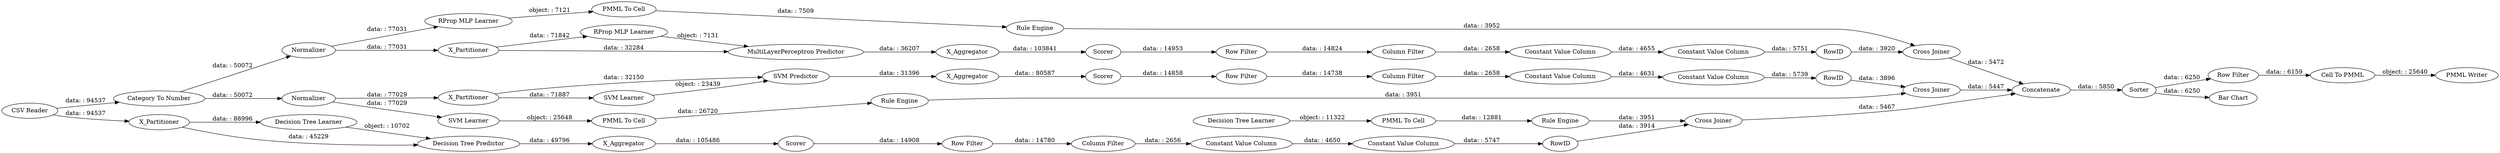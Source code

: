 digraph {
	"-5210128519771739128_31" [label="RProp MLP Learner"]
	"-8454130513135363593_7" [label=X_Aggregator]
	"-2151416693569455512_28" [label="PMML To Cell"]
	"6692676581708165863_22" [label="PMML To Cell"]
	"-7652601712788241439_294" [label="Column Filter"]
	"6692676581708165863_35" [label="RProp MLP Learner"]
	"-165319826525702035_294" [label="Column Filter"]
	"-6559567262140121921_293" [label=RowID]
	"-165319826525702035_290" [label="Constant Value Column"]
	"2732722716827215895_33" [label="SVM Learner"]
	"3407106566060817816_40" [label=Normalizer]
	"7241468832542187446_62" [label="CSV Reader"]
	"-7652601712788241439_9" [label="Row Filter"]
	"-165319826525702035_292" [label="Constant Value Column"]
	"-2151416693569455512_34" [label="Rule Engine"]
	"-7652601712788241439_293" [label=RowID]
	"3407106566060817816_2" [label=X_Partitioner]
	"3407106566060817816_7" [label=X_Aggregator]
	"-8454130513135363593_31" [label="Decision Tree Learner"]
	"-5210128519771739128_38" [label="Cross Joiner"]
	"-5210128519771739128_39" [label=Normalizer]
	"7241468832542187446_54" [label="Cell To PMML"]
	"2732722716827215895_35" [label="Rule Engine"]
	"7241468832542187446_60" [label=Concatenate]
	"2732722716827215895_34" [label="PMML To Cell"]
	"-8454130513135363593_2" [label=X_Partitioner]
	"-5210128519771739128_7" [label=X_Aggregator]
	"-5210128519771739128_40" [label=Scorer]
	"-6559567262140121921_292" [label="Constant Value Column"]
	"7241468832542187446_53" [label="Row Filter"]
	"7241468832542187446_58" [label="Category To Number"]
	"3407106566060817816_39" [label="Cross Joiner"]
	"3407106566060817816_41" [label=Scorer]
	"7241468832542187446_52" [label=Sorter]
	"3407106566060817816_32" [label="SVM Predictor"]
	"-5210128519771739128_2" [label=X_Partitioner]
	"-8454130513135363593_32" [label="Decision Tree Predictor"]
	"-6559567262140121921_294" [label="Column Filter"]
	"-8454130513135363593_39" [label=Scorer]
	"7241468832542187446_59" [label="Bar Chart"]
	"-165319826525702035_9" [label="Row Filter"]
	"-2151416693569455512_33" [label="Decision Tree Learner"]
	"-7652601712788241439_292" [label="Constant Value Column"]
	"6692676581708165863_34" [label="Rule Engine"]
	"-165319826525702035_293" [label=RowID]
	"3407106566060817816_31" [label="SVM Learner"]
	"7241468832542187446_61" [label="PMML Writer"]
	"-8454130513135363593_38" [label="Cross Joiner"]
	"-7652601712788241439_290" [label="Constant Value Column"]
	"-6559567262140121921_9" [label="Row Filter"]
	"-5210128519771739128_32" [label="MultiLayerPerceptron Predictor"]
	"-6559567262140121921_290" [label="Constant Value Column"]
	"-165319826525702035_294" -> "-165319826525702035_290" [label="data: : 2658"]
	"-8454130513135363593_38" -> "7241468832542187446_60" [label="data: : 5467"]
	"-165319826525702035_9" -> "-165319826525702035_294" [label="data: : 14824"]
	"-8454130513135363593_7" -> "-8454130513135363593_39" [label="data: : 105486"]
	"7241468832542187446_58" -> "-5210128519771739128_39" [label="data: : 50072"]
	"-5210128519771739128_2" -> "-5210128519771739128_31" [label="data: : 71842"]
	"-165319826525702035_292" -> "-165319826525702035_293" [label="data: : 5751"]
	"-5210128519771739128_32" -> "-5210128519771739128_7" [label="data: : 36207"]
	"3407106566060817816_40" -> "3407106566060817816_2" [label="data: : 77029"]
	"3407106566060817816_40" -> "2732722716827215895_33" [label="data: : 77029"]
	"6692676581708165863_34" -> "-5210128519771739128_38" [label="data: : 3952"]
	"7241468832542187446_54" -> "7241468832542187446_61" [label="object: : 25640"]
	"3407106566060817816_39" -> "7241468832542187446_60" [label="data: : 5447"]
	"-5210128519771739128_40" -> "-165319826525702035_9" [label="data: : 14953"]
	"-5210128519771739128_7" -> "-5210128519771739128_40" [label="data: : 103841"]
	"-2151416693569455512_33" -> "-2151416693569455512_28" [label="object: : 11322"]
	"-5210128519771739128_31" -> "-5210128519771739128_32" [label="object: : 7131"]
	"6692676581708165863_22" -> "6692676581708165863_34" [label="data: : 7509"]
	"-8454130513135363593_2" -> "-8454130513135363593_32" [label="data: : 45229"]
	"-8454130513135363593_31" -> "-8454130513135363593_32" [label="object: : 10702"]
	"-7652601712788241439_293" -> "-8454130513135363593_38" [label="data: : 3914"]
	"3407106566060817816_32" -> "3407106566060817816_7" [label="data: : 31396"]
	"-7652601712788241439_290" -> "-7652601712788241439_292" [label="data: : 4650"]
	"-8454130513135363593_2" -> "-8454130513135363593_31" [label="data: : 88996"]
	"-8454130513135363593_39" -> "-7652601712788241439_9" [label="data: : 14908"]
	"-6559567262140121921_293" -> "3407106566060817816_39" [label="data: : 3896"]
	"3407106566060817816_41" -> "-6559567262140121921_9" [label="data: : 14858"]
	"-2151416693569455512_34" -> "-8454130513135363593_38" [label="data: : 3951"]
	"7241468832542187446_62" -> "7241468832542187446_58" [label="data: : 94537"]
	"3407106566060817816_2" -> "3407106566060817816_31" [label="data: : 71887"]
	"7241468832542187446_58" -> "3407106566060817816_40" [label="data: : 50072"]
	"-5210128519771739128_39" -> "6692676581708165863_35" [label="data: : 77031"]
	"7241468832542187446_52" -> "7241468832542187446_53" [label="data: : 6250"]
	"7241468832542187446_60" -> "7241468832542187446_52" [label="data: : 5850"]
	"-7652601712788241439_292" -> "-7652601712788241439_293" [label="data: : 5747"]
	"-165319826525702035_290" -> "-165319826525702035_292" [label="data: : 4655"]
	"-5210128519771739128_38" -> "7241468832542187446_60" [label="data: : 5472"]
	"-7652601712788241439_294" -> "-7652601712788241439_290" [label="data: : 2656"]
	"3407106566060817816_2" -> "3407106566060817816_32" [label="data: : 32150"]
	"7241468832542187446_52" -> "7241468832542187446_59" [label="data: : 6250"]
	"-165319826525702035_293" -> "-5210128519771739128_38" [label="data: : 3920"]
	"-5210128519771739128_39" -> "-5210128519771739128_2" [label="data: : 77031"]
	"2732722716827215895_35" -> "3407106566060817816_39" [label="data: : 3951"]
	"2732722716827215895_34" -> "2732722716827215895_35" [label="data: : 26720"]
	"3407106566060817816_31" -> "3407106566060817816_32" [label="object: : 23439"]
	"2732722716827215895_33" -> "2732722716827215895_34" [label="object: : 25648"]
	"-8454130513135363593_32" -> "-8454130513135363593_7" [label="data: : 49796"]
	"-5210128519771739128_2" -> "-5210128519771739128_32" [label="data: : 32284"]
	"-6559567262140121921_290" -> "-6559567262140121921_292" [label="data: : 4631"]
	"7241468832542187446_53" -> "7241468832542187446_54" [label="data: : 6159"]
	"7241468832542187446_62" -> "-8454130513135363593_2" [label="data: : 94537"]
	"-6559567262140121921_292" -> "-6559567262140121921_293" [label="data: : 5739"]
	"-2151416693569455512_28" -> "-2151416693569455512_34" [label="data: : 12881"]
	"6692676581708165863_35" -> "6692676581708165863_22" [label="object: : 7121"]
	"-6559567262140121921_9" -> "-6559567262140121921_294" [label="data: : 14738"]
	"3407106566060817816_7" -> "3407106566060817816_41" [label="data: : 80587"]
	"-7652601712788241439_9" -> "-7652601712788241439_294" [label="data: : 14780"]
	"-6559567262140121921_294" -> "-6559567262140121921_290" [label="data: : 2658"]
	rankdir=LR
}
